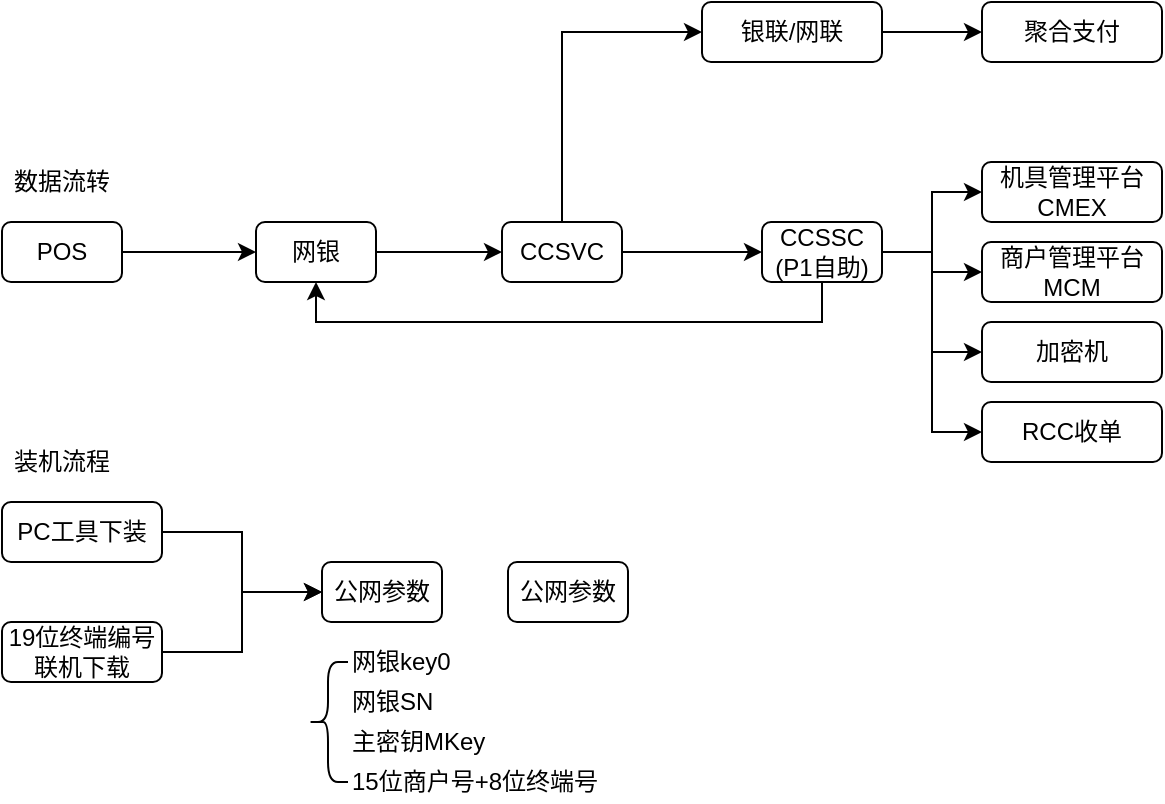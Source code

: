 <mxfile version="14.6.1" type="github">
  <diagram id="b8vTg0bY8sTFj-NJI612" name="Page-1">
    <mxGraphModel dx="782" dy="373" grid="1" gridSize="10" guides="1" tooltips="1" connect="1" arrows="1" fold="1" page="1" pageScale="1" pageWidth="827" pageHeight="1169" math="0" shadow="0">
      <root>
        <mxCell id="0" />
        <mxCell id="1" parent="0" />
        <mxCell id="N7gucrENt_Ro0j6abz8G-9" value="" style="edgeStyle=orthogonalEdgeStyle;rounded=0;orthogonalLoop=1;jettySize=auto;html=1;" edge="1" parent="1" source="N7gucrENt_Ro0j6abz8G-5" target="N7gucrENt_Ro0j6abz8G-8">
          <mxGeometry relative="1" as="geometry" />
        </mxCell>
        <mxCell id="N7gucrENt_Ro0j6abz8G-5" value="POS" style="rounded=1;whiteSpace=wrap;html=1;" vertex="1" parent="1">
          <mxGeometry x="60" y="190" width="60" height="30" as="geometry" />
        </mxCell>
        <mxCell id="N7gucrENt_Ro0j6abz8G-11" value="" style="edgeStyle=orthogonalEdgeStyle;rounded=0;orthogonalLoop=1;jettySize=auto;html=1;" edge="1" parent="1" source="N7gucrENt_Ro0j6abz8G-8" target="N7gucrENt_Ro0j6abz8G-10">
          <mxGeometry relative="1" as="geometry" />
        </mxCell>
        <mxCell id="N7gucrENt_Ro0j6abz8G-8" value="网银" style="rounded=1;whiteSpace=wrap;html=1;" vertex="1" parent="1">
          <mxGeometry x="187" y="190" width="60" height="30" as="geometry" />
        </mxCell>
        <mxCell id="N7gucrENt_Ro0j6abz8G-13" value="" style="edgeStyle=orthogonalEdgeStyle;rounded=0;orthogonalLoop=1;jettySize=auto;html=1;" edge="1" parent="1" source="N7gucrENt_Ro0j6abz8G-10" target="N7gucrENt_Ro0j6abz8G-12">
          <mxGeometry relative="1" as="geometry" />
        </mxCell>
        <mxCell id="N7gucrENt_Ro0j6abz8G-41" style="edgeStyle=orthogonalEdgeStyle;rounded=0;orthogonalLoop=1;jettySize=auto;html=1;entryX=0;entryY=0.5;entryDx=0;entryDy=0;" edge="1" parent="1" source="N7gucrENt_Ro0j6abz8G-10" target="N7gucrENt_Ro0j6abz8G-39">
          <mxGeometry relative="1" as="geometry">
            <Array as="points">
              <mxPoint x="340" y="95" />
            </Array>
          </mxGeometry>
        </mxCell>
        <mxCell id="N7gucrENt_Ro0j6abz8G-10" value="CCSVC" style="rounded=1;whiteSpace=wrap;html=1;" vertex="1" parent="1">
          <mxGeometry x="310" y="190" width="60" height="30" as="geometry" />
        </mxCell>
        <mxCell id="N7gucrENt_Ro0j6abz8G-17" style="edgeStyle=orthogonalEdgeStyle;rounded=0;orthogonalLoop=1;jettySize=auto;html=1;entryX=0.5;entryY=1;entryDx=0;entryDy=0;" edge="1" parent="1" source="N7gucrENt_Ro0j6abz8G-12" target="N7gucrENt_Ro0j6abz8G-8">
          <mxGeometry relative="1" as="geometry">
            <Array as="points">
              <mxPoint x="470" y="240" />
              <mxPoint x="217" y="240" />
            </Array>
          </mxGeometry>
        </mxCell>
        <mxCell id="N7gucrENt_Ro0j6abz8G-21" style="edgeStyle=orthogonalEdgeStyle;rounded=0;orthogonalLoop=1;jettySize=auto;html=1;entryX=0;entryY=0.5;entryDx=0;entryDy=0;" edge="1" parent="1" source="N7gucrENt_Ro0j6abz8G-12" target="N7gucrENt_Ro0j6abz8G-19">
          <mxGeometry relative="1" as="geometry" />
        </mxCell>
        <mxCell id="N7gucrENt_Ro0j6abz8G-22" style="edgeStyle=orthogonalEdgeStyle;rounded=0;orthogonalLoop=1;jettySize=auto;html=1;entryX=0;entryY=0.5;entryDx=0;entryDy=0;" edge="1" parent="1" source="N7gucrENt_Ro0j6abz8G-12" target="N7gucrENt_Ro0j6abz8G-20">
          <mxGeometry relative="1" as="geometry" />
        </mxCell>
        <mxCell id="N7gucrENt_Ro0j6abz8G-37" style="edgeStyle=orthogonalEdgeStyle;rounded=0;orthogonalLoop=1;jettySize=auto;html=1;entryX=0;entryY=0.5;entryDx=0;entryDy=0;" edge="1" parent="1" source="N7gucrENt_Ro0j6abz8G-12" target="N7gucrENt_Ro0j6abz8G-35">
          <mxGeometry relative="1" as="geometry" />
        </mxCell>
        <mxCell id="N7gucrENt_Ro0j6abz8G-38" style="edgeStyle=orthogonalEdgeStyle;rounded=0;orthogonalLoop=1;jettySize=auto;html=1;entryX=0;entryY=0.5;entryDx=0;entryDy=0;" edge="1" parent="1" source="N7gucrENt_Ro0j6abz8G-12" target="N7gucrENt_Ro0j6abz8G-36">
          <mxGeometry relative="1" as="geometry" />
        </mxCell>
        <mxCell id="N7gucrENt_Ro0j6abz8G-12" value="CCSSC&lt;br&gt;(P1自助)" style="rounded=1;whiteSpace=wrap;html=1;" vertex="1" parent="1">
          <mxGeometry x="440" y="190" width="60" height="30" as="geometry" />
        </mxCell>
        <mxCell id="N7gucrENt_Ro0j6abz8G-14" value="数据流转" style="text;html=1;strokeColor=none;fillColor=none;align=center;verticalAlign=middle;whiteSpace=wrap;rounded=0;" vertex="1" parent="1">
          <mxGeometry x="60" y="160" width="60" height="20" as="geometry" />
        </mxCell>
        <mxCell id="N7gucrENt_Ro0j6abz8G-18" value="公网参数" style="rounded=1;whiteSpace=wrap;html=1;" vertex="1" parent="1">
          <mxGeometry x="220" y="360" width="60" height="30" as="geometry" />
        </mxCell>
        <mxCell id="N7gucrENt_Ro0j6abz8G-19" value="机具管理平台CMEX" style="rounded=1;whiteSpace=wrap;html=1;" vertex="1" parent="1">
          <mxGeometry x="550" y="160" width="90" height="30" as="geometry" />
        </mxCell>
        <mxCell id="N7gucrENt_Ro0j6abz8G-20" value="商户管理平台MCM" style="rounded=1;whiteSpace=wrap;html=1;" vertex="1" parent="1">
          <mxGeometry x="550" y="200" width="90" height="30" as="geometry" />
        </mxCell>
        <mxCell id="N7gucrENt_Ro0j6abz8G-26" style="edgeStyle=orthogonalEdgeStyle;rounded=0;orthogonalLoop=1;jettySize=auto;html=1;entryX=0;entryY=0.5;entryDx=0;entryDy=0;" edge="1" parent="1" source="N7gucrENt_Ro0j6abz8G-23" target="N7gucrENt_Ro0j6abz8G-18">
          <mxGeometry relative="1" as="geometry" />
        </mxCell>
        <mxCell id="N7gucrENt_Ro0j6abz8G-23" value="PC工具下装" style="rounded=1;whiteSpace=wrap;html=1;" vertex="1" parent="1">
          <mxGeometry x="60" y="330" width="80" height="30" as="geometry" />
        </mxCell>
        <mxCell id="N7gucrENt_Ro0j6abz8G-27" style="edgeStyle=orthogonalEdgeStyle;rounded=0;orthogonalLoop=1;jettySize=auto;html=1;entryX=0;entryY=0.5;entryDx=0;entryDy=0;" edge="1" parent="1" source="N7gucrENt_Ro0j6abz8G-24" target="N7gucrENt_Ro0j6abz8G-18">
          <mxGeometry relative="1" as="geometry" />
        </mxCell>
        <mxCell id="N7gucrENt_Ro0j6abz8G-24" value="19位终端编号联机下载" style="rounded=1;whiteSpace=wrap;html=1;" vertex="1" parent="1">
          <mxGeometry x="60" y="390" width="80" height="30" as="geometry" />
        </mxCell>
        <mxCell id="N7gucrENt_Ro0j6abz8G-28" value="网银key0" style="text;html=1;strokeColor=none;fillColor=none;align=left;verticalAlign=middle;whiteSpace=wrap;rounded=0;" vertex="1" parent="1">
          <mxGeometry x="233" y="400" width="60" height="20" as="geometry" />
        </mxCell>
        <mxCell id="N7gucrENt_Ro0j6abz8G-29" value="网银SN" style="text;html=1;strokeColor=none;fillColor=none;align=left;verticalAlign=middle;whiteSpace=wrap;rounded=0;" vertex="1" parent="1">
          <mxGeometry x="233" y="420" width="60" height="20" as="geometry" />
        </mxCell>
        <mxCell id="N7gucrENt_Ro0j6abz8G-30" value="主密钥MKey" style="text;html=1;strokeColor=none;fillColor=none;align=left;verticalAlign=middle;whiteSpace=wrap;rounded=0;" vertex="1" parent="1">
          <mxGeometry x="233" y="440" width="80" height="20" as="geometry" />
        </mxCell>
        <mxCell id="N7gucrENt_Ro0j6abz8G-31" value="15位商户号+8位终端号" style="text;html=1;strokeColor=none;fillColor=none;align=left;verticalAlign=middle;whiteSpace=wrap;rounded=0;" vertex="1" parent="1">
          <mxGeometry x="233" y="460" width="130" height="20" as="geometry" />
        </mxCell>
        <mxCell id="N7gucrENt_Ro0j6abz8G-32" value="" style="shape=curlyBracket;whiteSpace=wrap;html=1;rounded=1;align=left;" vertex="1" parent="1">
          <mxGeometry x="213" y="410" width="20" height="60" as="geometry" />
        </mxCell>
        <mxCell id="N7gucrENt_Ro0j6abz8G-33" value="公网参数" style="rounded=1;whiteSpace=wrap;html=1;" vertex="1" parent="1">
          <mxGeometry x="313" y="360" width="60" height="30" as="geometry" />
        </mxCell>
        <mxCell id="N7gucrENt_Ro0j6abz8G-34" value="装机流程" style="text;html=1;strokeColor=none;fillColor=none;align=center;verticalAlign=middle;whiteSpace=wrap;rounded=0;" vertex="1" parent="1">
          <mxGeometry x="60" y="300" width="60" height="20" as="geometry" />
        </mxCell>
        <mxCell id="N7gucrENt_Ro0j6abz8G-35" value="加密机" style="rounded=1;whiteSpace=wrap;html=1;" vertex="1" parent="1">
          <mxGeometry x="550" y="240" width="90" height="30" as="geometry" />
        </mxCell>
        <mxCell id="N7gucrENt_Ro0j6abz8G-36" value="RCC收单" style="rounded=1;whiteSpace=wrap;html=1;" vertex="1" parent="1">
          <mxGeometry x="550" y="280" width="90" height="30" as="geometry" />
        </mxCell>
        <mxCell id="N7gucrENt_Ro0j6abz8G-42" style="edgeStyle=orthogonalEdgeStyle;rounded=0;orthogonalLoop=1;jettySize=auto;html=1;entryX=0;entryY=0.5;entryDx=0;entryDy=0;" edge="1" parent="1" source="N7gucrENt_Ro0j6abz8G-39" target="N7gucrENt_Ro0j6abz8G-40">
          <mxGeometry relative="1" as="geometry" />
        </mxCell>
        <mxCell id="N7gucrENt_Ro0j6abz8G-39" value="银联/网联" style="rounded=1;whiteSpace=wrap;html=1;" vertex="1" parent="1">
          <mxGeometry x="410" y="80" width="90" height="30" as="geometry" />
        </mxCell>
        <mxCell id="N7gucrENt_Ro0j6abz8G-40" value="聚合支付" style="rounded=1;whiteSpace=wrap;html=1;" vertex="1" parent="1">
          <mxGeometry x="550" y="80" width="90" height="30" as="geometry" />
        </mxCell>
      </root>
    </mxGraphModel>
  </diagram>
</mxfile>
